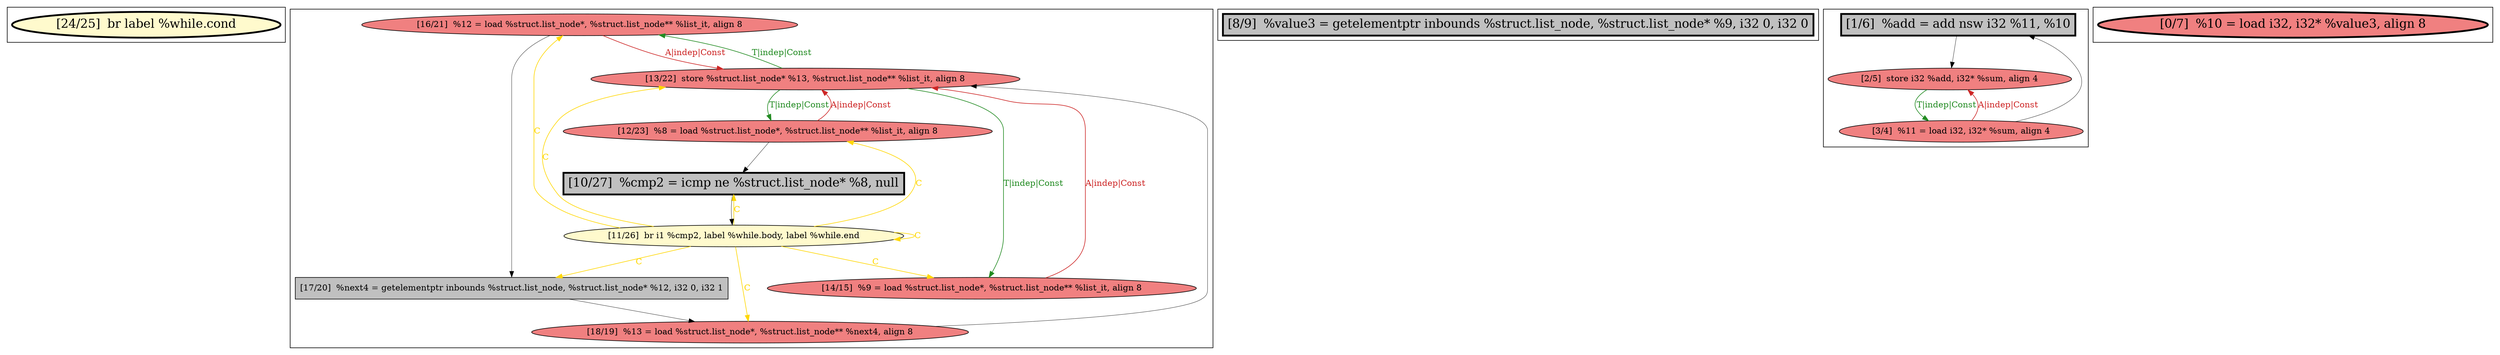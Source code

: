 
digraph G {





subgraph cluster4 {


node640 [penwidth=3.0,fontsize=20,fillcolor=lemonchiffon,label="[24/25]  br label %while.cond",shape=ellipse,style=filled ]



}

subgraph cluster3 {


node639 [fillcolor=lightcoral,label="[16/21]  %12 = load %struct.list_node*, %struct.list_node** %list_it, align 8",shape=ellipse,style=filled ]
node638 [fillcolor=lightcoral,label="[13/22]  store %struct.list_node* %13, %struct.list_node** %list_it, align 8",shape=ellipse,style=filled ]
node633 [fillcolor=lightcoral,label="[18/19]  %13 = load %struct.list_node*, %struct.list_node** %next4, align 8",shape=ellipse,style=filled ]
node632 [fillcolor=lightcoral,label="[14/15]  %9 = load %struct.list_node*, %struct.list_node** %list_it, align 8",shape=ellipse,style=filled ]
node634 [fillcolor=lemonchiffon,label="[11/26]  br i1 %cmp2, label %while.body, label %while.end",shape=ellipse,style=filled ]
node637 [penwidth=3.0,fontsize=20,fillcolor=grey,label="[10/27]  %cmp2 = icmp ne %struct.list_node* %8, null",shape=rectangle,style=filled ]
node635 [fillcolor=lightcoral,label="[12/23]  %8 = load %struct.list_node*, %struct.list_node** %list_it, align 8",shape=ellipse,style=filled ]
node636 [fillcolor=grey,label="[17/20]  %next4 = getelementptr inbounds %struct.list_node, %struct.list_node* %12, i32 0, i32 1",shape=rectangle,style=filled ]

node638->node635 [style=solid,color=forestgreen,label="T|indep|Const",penwidth=1.0,fontcolor=forestgreen ]
node636->node633 [style=solid,color=black,label="",penwidth=0.5,fontcolor=black ]
node634->node632 [style=solid,color=gold,label="C",penwidth=1.0,fontcolor=gold ]
node635->node638 [style=solid,color=firebrick3,label="A|indep|Const",penwidth=1.0,fontcolor=firebrick3 ]
node633->node638 [style=solid,color=black,label="",penwidth=0.5,fontcolor=black ]
node639->node638 [style=solid,color=firebrick3,label="A|indep|Const",penwidth=1.0,fontcolor=firebrick3 ]
node639->node636 [style=solid,color=black,label="",penwidth=0.5,fontcolor=black ]
node634->node638 [style=solid,color=gold,label="C",penwidth=1.0,fontcolor=gold ]
node634->node635 [style=solid,color=gold,label="C",penwidth=1.0,fontcolor=gold ]
node638->node639 [style=solid,color=forestgreen,label="T|indep|Const",penwidth=1.0,fontcolor=forestgreen ]
node632->node638 [style=solid,color=firebrick3,label="A|indep|Const",penwidth=1.0,fontcolor=firebrick3 ]
node638->node632 [style=solid,color=forestgreen,label="T|indep|Const",penwidth=1.0,fontcolor=forestgreen ]
node634->node634 [style=solid,color=gold,label="C",penwidth=1.0,fontcolor=gold ]
node634->node639 [style=solid,color=gold,label="C",penwidth=1.0,fontcolor=gold ]
node634->node633 [style=solid,color=gold,label="C",penwidth=1.0,fontcolor=gold ]
node635->node637 [style=solid,color=black,label="",penwidth=0.5,fontcolor=black ]
node634->node636 [style=solid,color=gold,label="C",penwidth=1.0,fontcolor=gold ]
node634->node637 [style=solid,color=gold,label="C",penwidth=1.0,fontcolor=gold ]
node637->node634 [style=solid,color=black,label="",penwidth=0.5,fontcolor=black ]


}

subgraph cluster2 {


node631 [penwidth=3.0,fontsize=20,fillcolor=grey,label="[8/9]  %value3 = getelementptr inbounds %struct.list_node, %struct.list_node* %9, i32 0, i32 0",shape=rectangle,style=filled ]



}

subgraph cluster0 {


node627 [penwidth=3.0,fontsize=20,fillcolor=grey,label="[1/6]  %add = add nsw i32 %11, %10",shape=rectangle,style=filled ]
node629 [fillcolor=lightcoral,label="[3/4]  %11 = load i32, i32* %sum, align 4",shape=ellipse,style=filled ]
node628 [fillcolor=lightcoral,label="[2/5]  store i32 %add, i32* %sum, align 4",shape=ellipse,style=filled ]

node629->node627 [style=solid,color=black,label="",penwidth=0.5,fontcolor=black ]
node627->node628 [style=solid,color=black,label="",penwidth=0.5,fontcolor=black ]
node628->node629 [style=solid,color=forestgreen,label="T|indep|Const",penwidth=1.0,fontcolor=forestgreen ]
node629->node628 [style=solid,color=firebrick3,label="A|indep|Const",penwidth=1.0,fontcolor=firebrick3 ]


}

subgraph cluster1 {


node630 [penwidth=3.0,fontsize=20,fillcolor=lightcoral,label="[0/7]  %10 = load i32, i32* %value3, align 8",shape=ellipse,style=filled ]



}

}
